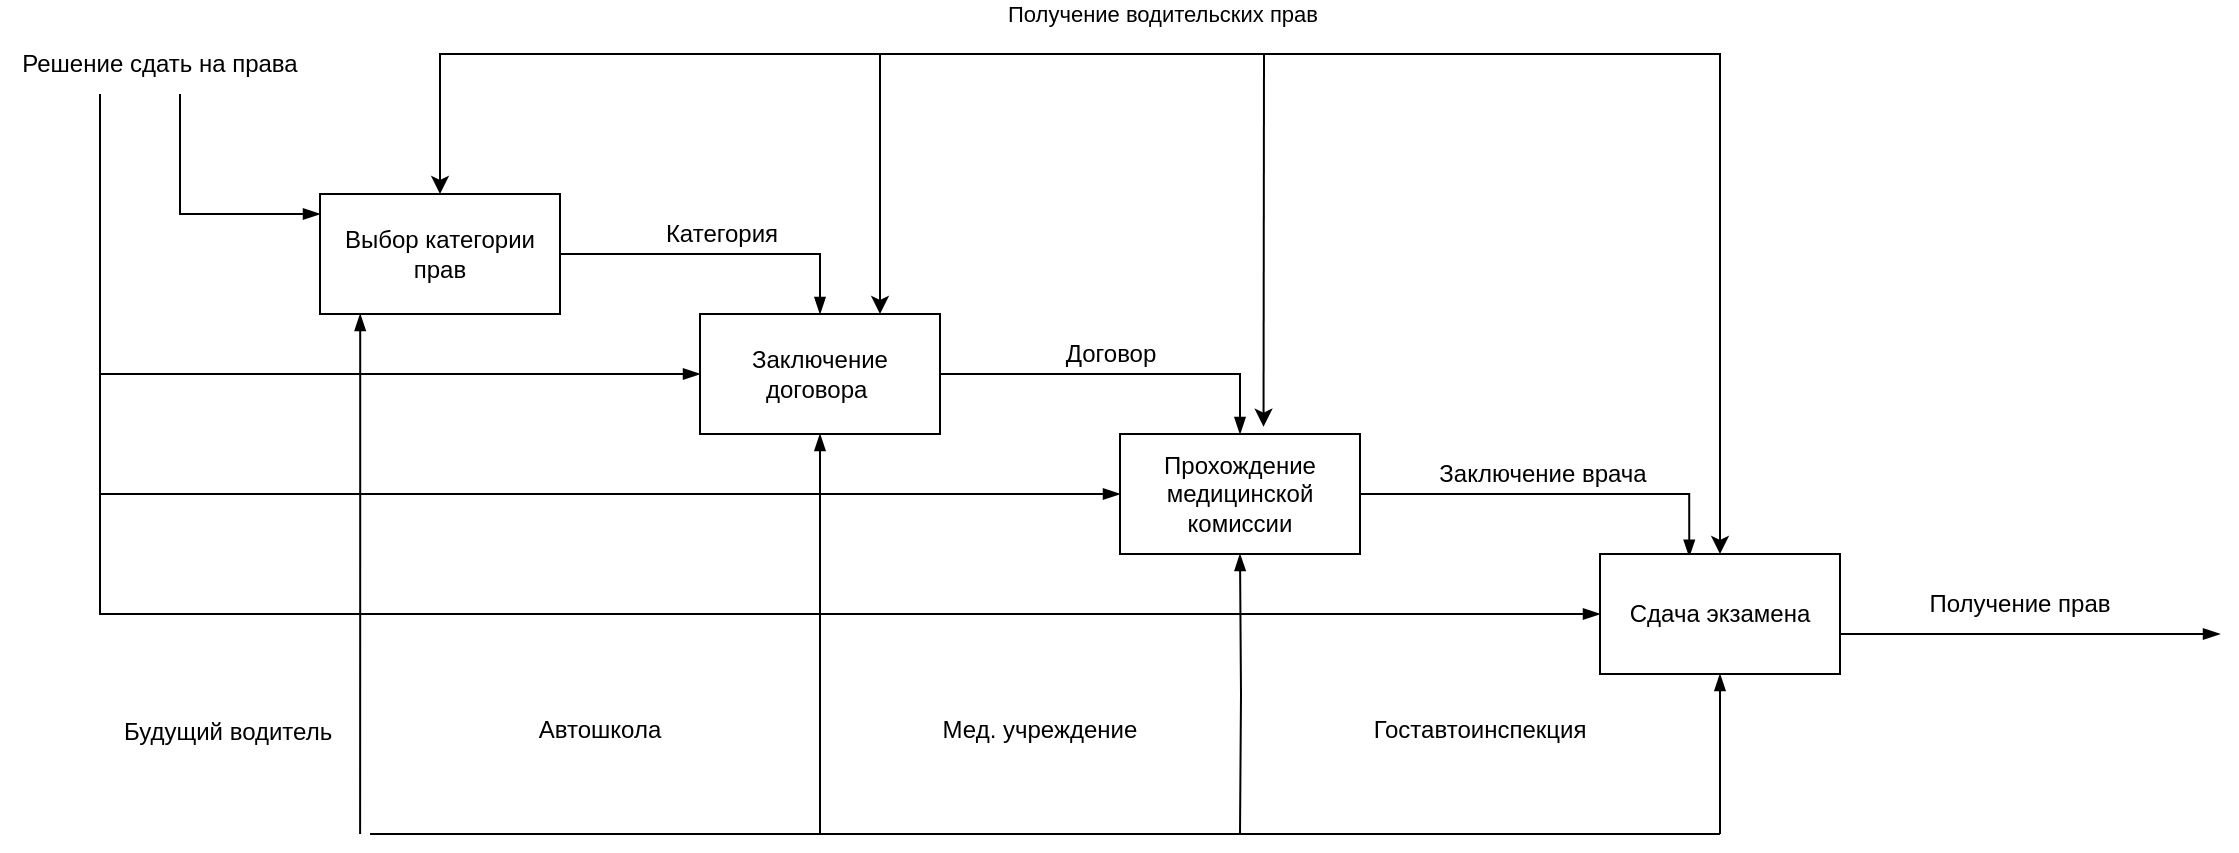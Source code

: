 <mxfile version="20.7.4" type="github">
  <diagram id="OBoXkC4nlz3z7EiW-fcx" name="Страница 1">
    <mxGraphModel dx="1173" dy="710" grid="1" gridSize="10" guides="1" tooltips="1" connect="1" arrows="1" fold="1" page="1" pageScale="1" pageWidth="3300" pageHeight="4681" math="0" shadow="0">
      <root>
        <mxCell id="0" />
        <mxCell id="1" parent="0" />
        <mxCell id="nV9QnrNsVoV1oHg731jg-2" style="edgeStyle=orthogonalEdgeStyle;rounded=0;orthogonalLoop=1;jettySize=auto;html=1;fontSize=12;endArrow=blockThin;endFill=1;" parent="1" source="nV9QnrNsVoV1oHg731jg-3" target="nV9QnrNsVoV1oHg731jg-5" edge="1">
          <mxGeometry relative="1" as="geometry">
            <Array as="points">
              <mxPoint x="450" y="260" />
            </Array>
          </mxGeometry>
        </mxCell>
        <mxCell id="nV9QnrNsVoV1oHg731jg-3" value="Выбор категории прав" style="rounded=0;whiteSpace=wrap;html=1;" parent="1" vertex="1">
          <mxGeometry x="200" y="230" width="120" height="60" as="geometry" />
        </mxCell>
        <mxCell id="nV9QnrNsVoV1oHg731jg-4" value="Договор" style="edgeStyle=orthogonalEdgeStyle;rounded=0;orthogonalLoop=1;jettySize=auto;html=1;entryX=0.5;entryY=0;entryDx=0;entryDy=0;fontSize=12;endArrow=blockThin;endFill=1;" parent="1" source="nV9QnrNsVoV1oHg731jg-5" target="nV9QnrNsVoV1oHg731jg-7" edge="1">
          <mxGeometry x="-0.059" y="10" relative="1" as="geometry">
            <mxPoint as="offset" />
          </mxGeometry>
        </mxCell>
        <mxCell id="nV9QnrNsVoV1oHg731jg-5" value="&lt;span style=&quot;font-size: 12px;&quot;&gt;&lt;font style=&quot;vertical-align: inherit;&quot;&gt;&lt;font style=&quot;vertical-align: inherit;&quot;&gt;&lt;font style=&quot;vertical-align: inherit;&quot;&gt;&lt;font style=&quot;vertical-align: inherit;&quot;&gt;Заключение договора&amp;nbsp;&lt;/font&gt;&lt;/font&gt;&lt;/font&gt;&lt;/font&gt;&lt;/span&gt;" style="rounded=0;whiteSpace=wrap;html=1;fontSize=10;" parent="1" vertex="1">
          <mxGeometry x="390" y="290" width="120" height="60" as="geometry" />
        </mxCell>
        <mxCell id="nV9QnrNsVoV1oHg731jg-6" value="Заключение врача" style="edgeStyle=orthogonalEdgeStyle;rounded=0;orthogonalLoop=1;jettySize=auto;html=1;entryX=0.372;entryY=0.022;entryDx=0;entryDy=0;entryPerimeter=0;fontSize=12;endArrow=blockThin;endFill=1;" parent="1" source="nV9QnrNsVoV1oHg731jg-7" target="nV9QnrNsVoV1oHg731jg-9" edge="1">
          <mxGeometry x="-0.074" y="10" relative="1" as="geometry">
            <Array as="points">
              <mxPoint x="885" y="380" />
            </Array>
            <mxPoint as="offset" />
          </mxGeometry>
        </mxCell>
        <mxCell id="nV9QnrNsVoV1oHg731jg-7" value="&lt;font style=&quot;vertical-align: inherit;&quot;&gt;&lt;font style=&quot;vertical-align: inherit;&quot;&gt;&lt;font style=&quot;vertical-align: inherit;&quot;&gt;&lt;font style=&quot;vertical-align: inherit;&quot;&gt;Прохождение медицинской комиссии&lt;/font&gt;&lt;/font&gt;&lt;/font&gt;&lt;/font&gt;" style="rounded=0;whiteSpace=wrap;html=1;fontSize=12;" parent="1" vertex="1">
          <mxGeometry x="600" y="350" width="120" height="60" as="geometry" />
        </mxCell>
        <mxCell id="nV9QnrNsVoV1oHg731jg-8" style="edgeStyle=orthogonalEdgeStyle;rounded=0;orthogonalLoop=1;jettySize=auto;html=1;fontSize=12;endArrow=blockThin;endFill=1;" parent="1" source="nV9QnrNsVoV1oHg731jg-9" edge="1">
          <mxGeometry relative="1" as="geometry">
            <mxPoint x="1150" y="450" as="targetPoint" />
            <Array as="points">
              <mxPoint x="1120" y="450" />
            </Array>
          </mxGeometry>
        </mxCell>
        <mxCell id="nV9QnrNsVoV1oHg731jg-9" value="Сдача экзамена" style="rounded=0;whiteSpace=wrap;html=1;fontSize=12;" parent="1" vertex="1">
          <mxGeometry x="840" y="410" width="120" height="60" as="geometry" />
        </mxCell>
        <mxCell id="nV9QnrNsVoV1oHg731jg-10" style="edgeStyle=orthogonalEdgeStyle;rounded=0;orthogonalLoop=1;jettySize=auto;html=1;fontSize=12;endArrow=blockThin;endFill=1;" parent="1" target="nV9QnrNsVoV1oHg731jg-3" edge="1">
          <mxGeometry relative="1" as="geometry">
            <Array as="points">
              <mxPoint x="220" y="410" />
              <mxPoint x="220" y="410" />
            </Array>
            <mxPoint x="220.059" y="550" as="sourcePoint" />
          </mxGeometry>
        </mxCell>
        <mxCell id="nV9QnrNsVoV1oHg731jg-11" style="edgeStyle=orthogonalEdgeStyle;rounded=0;orthogonalLoop=1;jettySize=auto;html=1;fontSize=12;endArrow=blockThin;endFill=1;" parent="1" target="nV9QnrNsVoV1oHg731jg-5" edge="1">
          <mxGeometry relative="1" as="geometry">
            <Array as="points">
              <mxPoint x="450" y="430" />
              <mxPoint x="450" y="430" />
            </Array>
            <mxPoint x="450" y="550" as="sourcePoint" />
          </mxGeometry>
        </mxCell>
        <mxCell id="nV9QnrNsVoV1oHg731jg-12" value="&lt;font style=&quot;vertical-align: inherit;&quot;&gt;&lt;font style=&quot;vertical-align: inherit;&quot;&gt;Автошкола&lt;/font&gt;&lt;/font&gt;" style="text;html=1;strokeColor=none;fillColor=none;align=center;verticalAlign=middle;whiteSpace=wrap;rounded=0;fontSize=12;" parent="1" vertex="1">
          <mxGeometry x="310" y="482.5" width="60" height="30" as="geometry" />
        </mxCell>
        <mxCell id="nV9QnrNsVoV1oHg731jg-13" style="edgeStyle=orthogonalEdgeStyle;rounded=0;orthogonalLoop=1;jettySize=auto;html=1;entryX=0.5;entryY=1;entryDx=0;entryDy=0;fontSize=12;endArrow=blockThin;endFill=1;" parent="1" target="nV9QnrNsVoV1oHg731jg-7" edge="1">
          <mxGeometry relative="1" as="geometry">
            <mxPoint x="660" y="550" as="sourcePoint" />
          </mxGeometry>
        </mxCell>
        <mxCell id="nV9QnrNsVoV1oHg731jg-14" value="&lt;font style=&quot;vertical-align: inherit;&quot;&gt;&lt;font style=&quot;vertical-align: inherit;&quot;&gt;Мед. учреждение&lt;/font&gt;&lt;/font&gt;" style="text;html=1;strokeColor=none;fillColor=none;align=center;verticalAlign=middle;whiteSpace=wrap;rounded=0;fontSize=12;" parent="1" vertex="1">
          <mxGeometry x="500" y="482.5" width="120" height="30" as="geometry" />
        </mxCell>
        <mxCell id="nV9QnrNsVoV1oHg731jg-15" style="edgeStyle=orthogonalEdgeStyle;rounded=0;orthogonalLoop=1;jettySize=auto;html=1;entryX=0.5;entryY=1;entryDx=0;entryDy=0;fontSize=12;endArrow=blockThin;endFill=1;" parent="1" target="nV9QnrNsVoV1oHg731jg-9" edge="1">
          <mxGeometry relative="1" as="geometry">
            <mxPoint x="900" y="550" as="sourcePoint" />
            <Array as="points">
              <mxPoint x="900" y="525" />
            </Array>
          </mxGeometry>
        </mxCell>
        <mxCell id="nV9QnrNsVoV1oHg731jg-16" value="Гоставтоинспекция" style="text;html=1;strokeColor=none;fillColor=none;align=center;verticalAlign=middle;whiteSpace=wrap;rounded=0;fontSize=12;" parent="1" vertex="1">
          <mxGeometry x="750" y="482.5" width="60" height="30" as="geometry" />
        </mxCell>
        <mxCell id="nV9QnrNsVoV1oHg731jg-17" style="edgeStyle=orthogonalEdgeStyle;rounded=0;orthogonalLoop=1;jettySize=auto;html=1;fontSize=12;endArrow=blockThin;endFill=1;entryX=0;entryY=0.5;entryDx=0;entryDy=0;" parent="1" source="nV9QnrNsVoV1oHg731jg-19" target="nV9QnrNsVoV1oHg731jg-9" edge="1">
          <mxGeometry relative="1" as="geometry">
            <mxPoint x="810" y="510" as="targetPoint" />
            <mxPoint x="90.059" y="190" as="sourcePoint" />
            <Array as="points">
              <mxPoint x="90" y="440" />
            </Array>
          </mxGeometry>
        </mxCell>
        <mxCell id="nV9QnrNsVoV1oHg731jg-18" style="edgeStyle=orthogonalEdgeStyle;rounded=0;orthogonalLoop=1;jettySize=auto;html=1;fontSize=12;endArrow=blockThin;endFill=1;" parent="1" source="nV9QnrNsVoV1oHg731jg-19" edge="1">
          <mxGeometry relative="1" as="geometry">
            <mxPoint x="150" y="160" as="sourcePoint" />
            <mxPoint x="200" y="240" as="targetPoint" />
            <Array as="points">
              <mxPoint x="130" y="240" />
            </Array>
          </mxGeometry>
        </mxCell>
        <mxCell id="nV9QnrNsVoV1oHg731jg-19" value="Решение сдать на права" style="text;html=1;strokeColor=none;fillColor=none;align=center;verticalAlign=middle;whiteSpace=wrap;rounded=0;fontSize=12;" parent="1" vertex="1">
          <mxGeometry x="40" y="150" width="160" height="30" as="geometry" />
        </mxCell>
        <mxCell id="nV9QnrNsVoV1oHg731jg-20" value="Получение прав" style="text;html=1;strokeColor=none;fillColor=none;align=center;verticalAlign=middle;whiteSpace=wrap;rounded=0;fontSize=12;" parent="1" vertex="1">
          <mxGeometry x="1000" y="420" width="100" height="30" as="geometry" />
        </mxCell>
        <mxCell id="nV9QnrNsVoV1oHg731jg-21" value="Категория" style="text;html=1;strokeColor=none;fillColor=none;align=center;verticalAlign=middle;whiteSpace=wrap;rounded=0;fontSize=12;" parent="1" vertex="1">
          <mxGeometry x="336" y="235" width="130" height="30" as="geometry" />
        </mxCell>
        <mxCell id="nV9QnrNsVoV1oHg731jg-22" style="edgeStyle=orthogonalEdgeStyle;rounded=0;orthogonalLoop=1;jettySize=auto;html=1;fontSize=12;endArrow=blockThin;endFill=1;entryX=0;entryY=0.5;entryDx=0;entryDy=0;" parent="1" target="nV9QnrNsVoV1oHg731jg-5" edge="1">
          <mxGeometry relative="1" as="geometry">
            <mxPoint x="89.999" y="180" as="sourcePoint" />
            <mxPoint x="159.94" y="240" as="targetPoint" />
            <Array as="points">
              <mxPoint x="90" y="320" />
            </Array>
          </mxGeometry>
        </mxCell>
        <mxCell id="nV9QnrNsVoV1oHg731jg-23" style="edgeStyle=orthogonalEdgeStyle;rounded=0;orthogonalLoop=1;jettySize=auto;html=1;fontSize=12;endArrow=blockThin;endFill=1;entryX=0;entryY=0.5;entryDx=0;entryDy=0;" parent="1" target="nV9QnrNsVoV1oHg731jg-7" edge="1">
          <mxGeometry relative="1" as="geometry">
            <mxPoint x="90" y="180" as="sourcePoint" />
            <mxPoint x="400" y="330" as="targetPoint" />
            <Array as="points">
              <mxPoint x="90" y="190" />
              <mxPoint x="90" y="370" />
            </Array>
          </mxGeometry>
        </mxCell>
        <mxCell id="nV9QnrNsVoV1oHg731jg-24" value="Получение водительских прав" style="endArrow=classic;startArrow=classic;html=1;rounded=0;entryX=0.5;entryY=0;entryDx=0;entryDy=0;" parent="1" target="nV9QnrNsVoV1oHg731jg-3" edge="1">
          <mxGeometry x="0.104" y="-20" width="50" height="50" relative="1" as="geometry">
            <mxPoint x="900" y="410" as="sourcePoint" />
            <mxPoint x="950" y="360" as="targetPoint" />
            <Array as="points">
              <mxPoint x="900" y="160" />
              <mxPoint x="260" y="160" />
            </Array>
            <mxPoint x="1" as="offset" />
          </mxGeometry>
        </mxCell>
        <mxCell id="nV9QnrNsVoV1oHg731jg-25" value="" style="endArrow=classic;html=1;rounded=0;entryX=0.598;entryY=-0.061;entryDx=0;entryDy=0;entryPerimeter=0;" parent="1" target="nV9QnrNsVoV1oHg731jg-7" edge="1">
          <mxGeometry width="50" height="50" relative="1" as="geometry">
            <mxPoint x="672" y="160" as="sourcePoint" />
            <mxPoint x="720" y="110" as="targetPoint" />
          </mxGeometry>
        </mxCell>
        <mxCell id="nV9QnrNsVoV1oHg731jg-26" value="" style="endArrow=classic;html=1;rounded=0;" parent="1" edge="1">
          <mxGeometry width="50" height="50" relative="1" as="geometry">
            <mxPoint x="480" y="160" as="sourcePoint" />
            <mxPoint x="480" y="290" as="targetPoint" />
          </mxGeometry>
        </mxCell>
        <mxCell id="nV9QnrNsVoV1oHg731jg-27" value="" style="endArrow=none;html=1;rounded=0;exitX=0.25;exitY=0;exitDx=0;exitDy=0;" parent="1" edge="1">
          <mxGeometry width="50" height="50" relative="1" as="geometry">
            <mxPoint x="225" y="550" as="sourcePoint" />
            <mxPoint x="900" y="550" as="targetPoint" />
          </mxGeometry>
        </mxCell>
        <mxCell id="nV9QnrNsVoV1oHg731jg-28" value="&lt;span style=&quot;font-family: Helvetica; font-size: 12px; font-style: normal; font-variant-ligatures: normal; font-variant-caps: normal; font-weight: 400; letter-spacing: normal; orphans: 2; text-align: center; text-indent: 0px; text-transform: none; widows: 2; word-spacing: 0px; -webkit-text-stroke-width: 0px; text-decoration-thickness: initial; text-decoration-style: initial; text-decoration-color: initial; float: none; display: inline !important;&quot;&gt;Будущий водитель&lt;/span&gt;" style="text;whiteSpace=wrap;html=1;fontColor=default;labelBackgroundColor=none;" parent="1" vertex="1">
          <mxGeometry x="100" y="485" width="110" height="25" as="geometry" />
        </mxCell>
      </root>
    </mxGraphModel>
  </diagram>
</mxfile>
